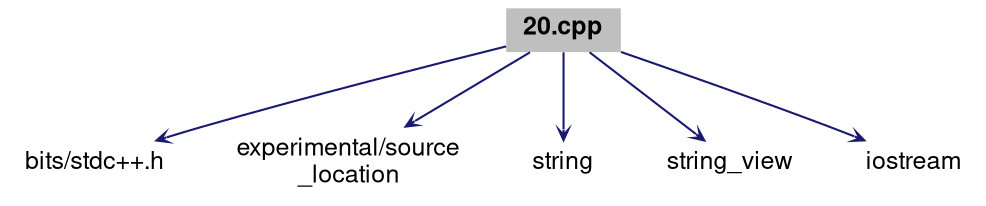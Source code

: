 digraph "20.cpp"
{
 // LATEX_PDF_SIZE
  bgcolor="transparent";
  edge [fontname="Helvetica,Arial,sans-serif",fontsize=15,labelfontsize=15 arrowhead=open arrowtail=open arrowsize=0.5];
  node [fontname="Helvetica,Arial,sans-serif",fontsize=15,fontsize=12 shape=plaintext];
  Node1 [label=<<b>20.cpp</b>>,height=0.2,width=0.4,color="black", fillcolor="grey75", style="filled", fontcolor="black",tooltip="C++20."];
  Node1 -> Node2 [color="midnightblue",style="solid"];
  Node2 [label="bits/stdc++.h",height=0.2,width=0.4,color="grey75",tooltip=" "];
  Node1 -> Node3 [color="midnightblue",style="solid"];
  Node3 [label="experimental/source\l_location",height=0.2,width=0.4,color="grey75",tooltip=" "];
  Node1 -> Node4 [color="midnightblue",style="solid"];
  Node4 [label="string",height=0.2,width=0.4,color="grey75",tooltip=" "];
  Node1 -> Node5 [color="midnightblue",style="solid"];
  Node5 [label="string_view",height=0.2,width=0.4,color="grey75",tooltip=" "];
  Node1 -> Node6 [color="midnightblue",style="solid"];
  Node6 [label="iostream",height=0.2,width=0.4,color="grey75",tooltip=" "];
}
